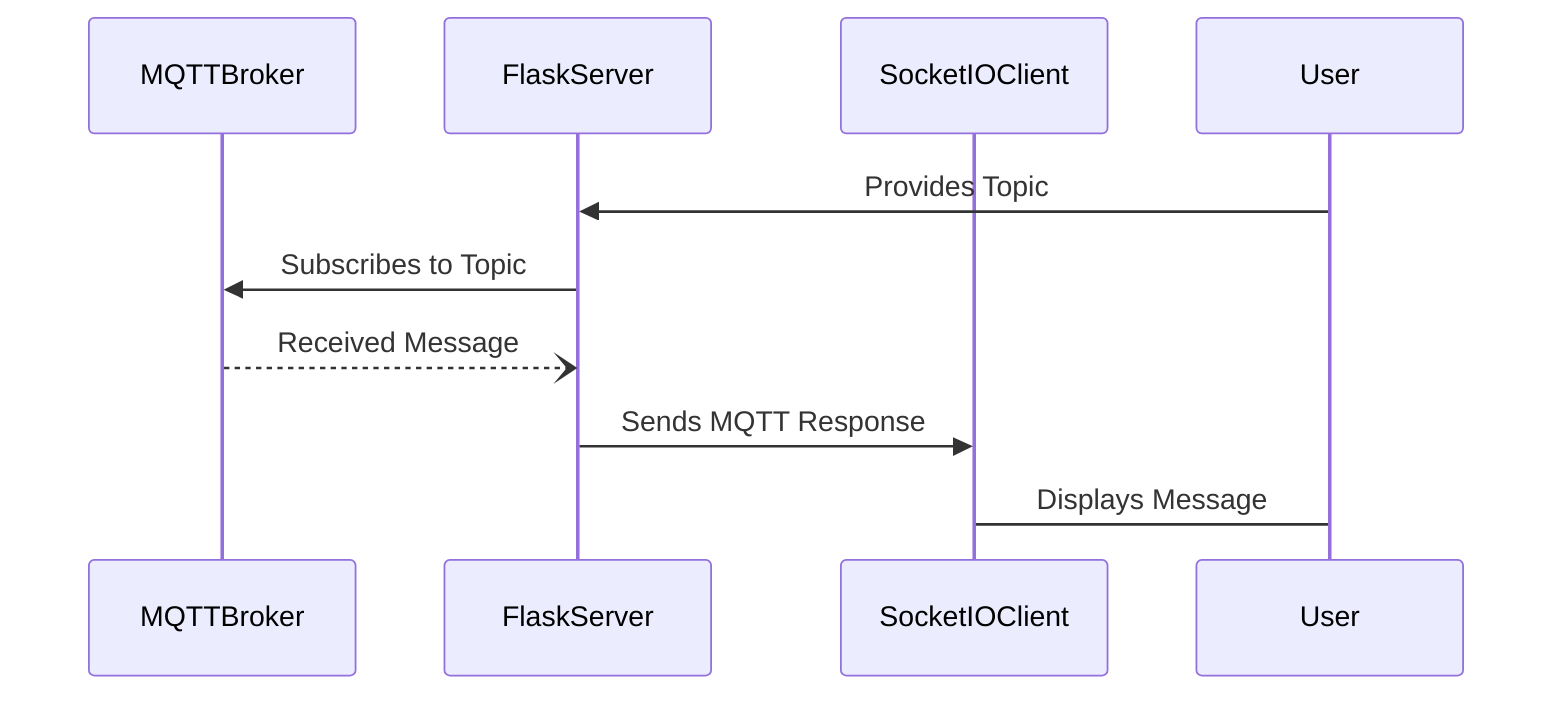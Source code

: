 sequenceDiagram

    participant MQTTBroker
    participant FlaskServer
    participant SocketIOClient
    participant User

    User ->> FlaskServer: Provides Topic
    FlaskServer->>MQTTBroker: Subscribes to Topic
    MQTTBroker--)FlaskServer: Received Message
    FlaskServer ->> SocketIOClient: Sends MQTT Response
    SocketIOClient -> User: Displays Message